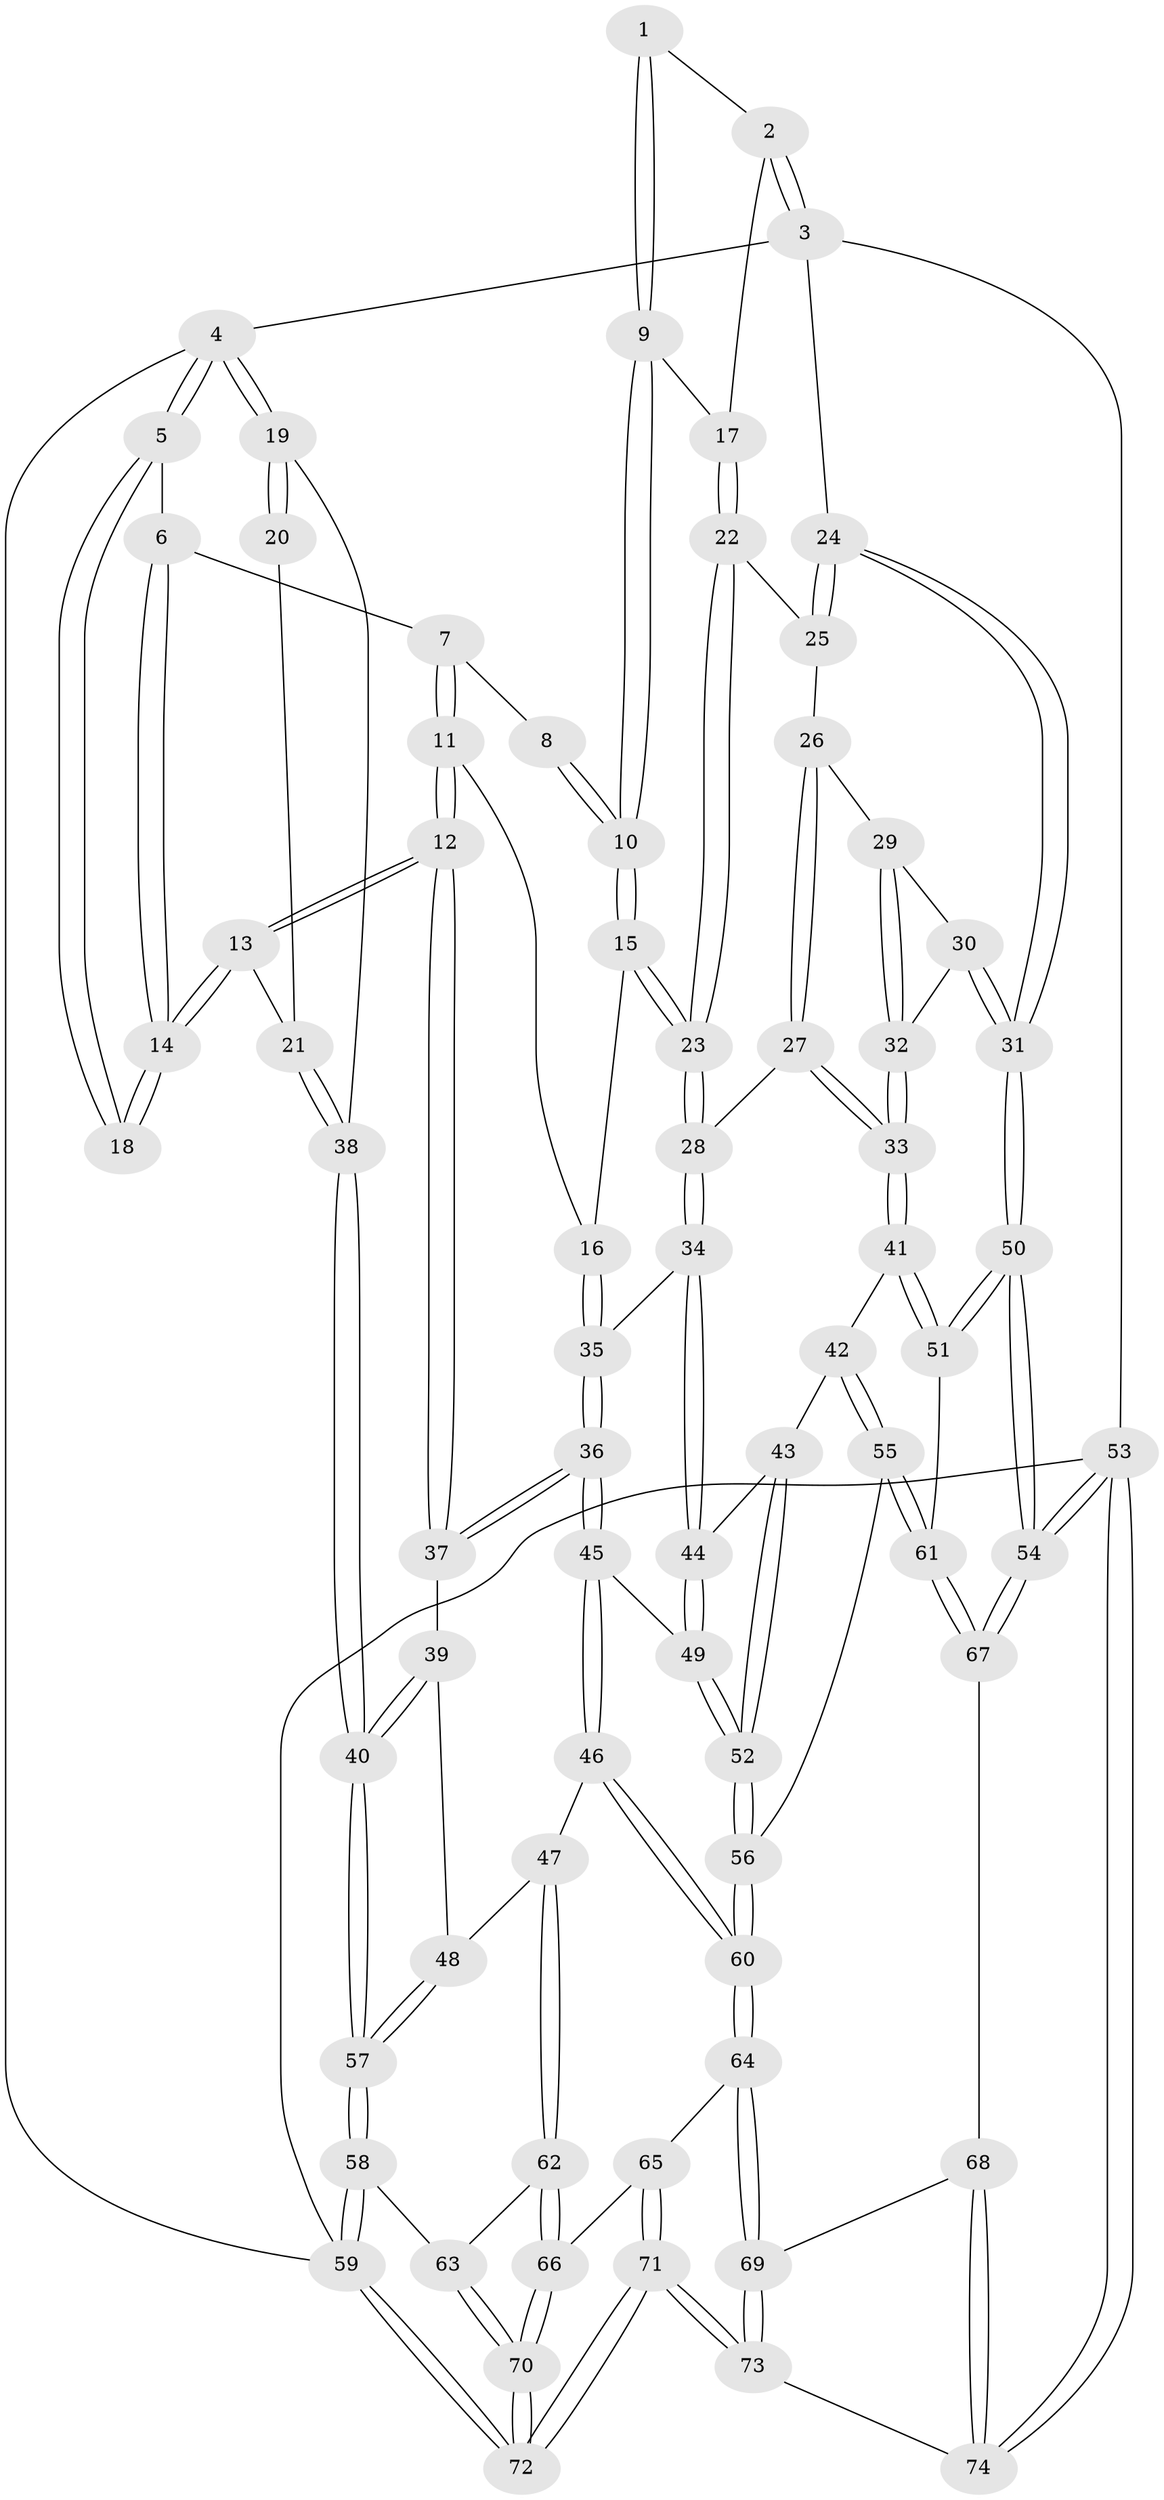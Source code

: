 // coarse degree distribution, {4: 0.21153846153846154, 3: 0.6923076923076923, 2: 0.09615384615384616}
// Generated by graph-tools (version 1.1) at 2025/38/03/04/25 23:38:28]
// undirected, 74 vertices, 182 edges
graph export_dot {
  node [color=gray90,style=filled];
  1 [pos="+0.6558328252878116+0"];
  2 [pos="+0.973660742156555+0"];
  3 [pos="+1+0"];
  4 [pos="+0+0"];
  5 [pos="+0+0"];
  6 [pos="+0.2622153028161587+0"];
  7 [pos="+0.4191446378018827+0"];
  8 [pos="+0.6433887951269053+0"];
  9 [pos="+0.7662309367603808+0.09897556935722043"];
  10 [pos="+0.6326561162631488+0.11249137424323184"];
  11 [pos="+0.42104030110200963+0.16361578962218715"];
  12 [pos="+0.32202083392871644+0.23927511462507034"];
  13 [pos="+0.28891399199372686+0.21921205662247126"];
  14 [pos="+0.22666648157534994+0.14528829269431523"];
  15 [pos="+0.5800207007318131+0.16894261062015165"];
  16 [pos="+0.5206203313120201+0.17277180882700133"];
  17 [pos="+0.8181215046773593+0.10868761128734095"];
  18 [pos="+0.1385728477690621+0.09656996467004733"];
  19 [pos="+0+0"];
  20 [pos="+0.07214193215361676+0.1299984831053709"];
  21 [pos="+0+0.2623838380233169"];
  22 [pos="+0.833229324595842+0.1298632835377271"];
  23 [pos="+0.7001417089192457+0.30709477702312116"];
  24 [pos="+1+0"];
  25 [pos="+0.8764617779664235+0.15459003319300574"];
  26 [pos="+0.8794156510596478+0.16699802812339087"];
  27 [pos="+0.7743686887803313+0.33849511213087213"];
  28 [pos="+0.705336359372661+0.3222237815772888"];
  29 [pos="+0.903115872893918+0.21729363274121963"];
  30 [pos="+1+0.2922941309479248"];
  31 [pos="+1+0.29085805710915563"];
  32 [pos="+0.8629667496116923+0.37641442854857"];
  33 [pos="+0.8607607419085753+0.3788356699642609"];
  34 [pos="+0.6831052982936715+0.35754803950249764"];
  35 [pos="+0.5536933096234242+0.3486396951169948"];
  36 [pos="+0.43698136829934503+0.4617918143339584"];
  37 [pos="+0.3214661064763196+0.24994747825200805"];
  38 [pos="+0+0.3479575262706332"];
  39 [pos="+0.2413604369229184+0.337081028875878"];
  40 [pos="+0+0.481119929495971"];
  41 [pos="+0.8960544357555598+0.512000328188572"];
  42 [pos="+0.7318222725697593+0.5057817232021853"];
  43 [pos="+0.702700583446764+0.47222803226440285"];
  44 [pos="+0.6795948321893268+0.36820112607793165"];
  45 [pos="+0.4435100261649843+0.48335543067630204"];
  46 [pos="+0.4163243342036017+0.5137274184074072"];
  47 [pos="+0.2715639476768663+0.6056243837746108"];
  48 [pos="+0.20402302796307215+0.5423980761562983"];
  49 [pos="+0.4946001910929609+0.5007077117844682"];
  50 [pos="+1+0.6371011716872365"];
  51 [pos="+0.9362902136711009+0.558819834999485"];
  52 [pos="+0.5466885955253165+0.5470646578285101"];
  53 [pos="+1+1"];
  54 [pos="+1+1"];
  55 [pos="+0.662295740084083+0.6471822396054078"];
  56 [pos="+0.5471104691465503+0.5477235723782395"];
  57 [pos="+0+0.48764767703304474"];
  58 [pos="+0+0.6400152955558603"];
  59 [pos="+0+1"];
  60 [pos="+0.46549387543102416+0.792297823210766"];
  61 [pos="+0.7030515301839197+0.7411374387044345"];
  62 [pos="+0.260100484489959+0.6932258009587154"];
  63 [pos="+0.12852837805744893+0.718174405825771"];
  64 [pos="+0.4653050475444283+0.7958130630428386"];
  65 [pos="+0.46140930392327484+0.7963353509406278"];
  66 [pos="+0.3029959435485387+0.761536993073983"];
  67 [pos="+0.6963544501279184+0.776544601625276"];
  68 [pos="+0.6930156239217725+0.7787712342369275"];
  69 [pos="+0.5025409363019007+0.8095092214394427"];
  70 [pos="+0.12496941781128629+1"];
  71 [pos="+0.2453126396493079+1"];
  72 [pos="+0.07351285514950964+1"];
  73 [pos="+0.530758857685379+1"];
  74 [pos="+0.6247438017916148+1"];
  1 -- 2;
  1 -- 9;
  1 -- 9;
  2 -- 3;
  2 -- 3;
  2 -- 17;
  3 -- 4;
  3 -- 24;
  3 -- 53;
  4 -- 5;
  4 -- 5;
  4 -- 19;
  4 -- 19;
  4 -- 59;
  5 -- 6;
  5 -- 18;
  5 -- 18;
  6 -- 7;
  6 -- 14;
  6 -- 14;
  7 -- 8;
  7 -- 11;
  7 -- 11;
  8 -- 10;
  8 -- 10;
  9 -- 10;
  9 -- 10;
  9 -- 17;
  10 -- 15;
  10 -- 15;
  11 -- 12;
  11 -- 12;
  11 -- 16;
  12 -- 13;
  12 -- 13;
  12 -- 37;
  12 -- 37;
  13 -- 14;
  13 -- 14;
  13 -- 21;
  14 -- 18;
  14 -- 18;
  15 -- 16;
  15 -- 23;
  15 -- 23;
  16 -- 35;
  16 -- 35;
  17 -- 22;
  17 -- 22;
  19 -- 20;
  19 -- 20;
  19 -- 38;
  20 -- 21;
  21 -- 38;
  21 -- 38;
  22 -- 23;
  22 -- 23;
  22 -- 25;
  23 -- 28;
  23 -- 28;
  24 -- 25;
  24 -- 25;
  24 -- 31;
  24 -- 31;
  25 -- 26;
  26 -- 27;
  26 -- 27;
  26 -- 29;
  27 -- 28;
  27 -- 33;
  27 -- 33;
  28 -- 34;
  28 -- 34;
  29 -- 30;
  29 -- 32;
  29 -- 32;
  30 -- 31;
  30 -- 31;
  30 -- 32;
  31 -- 50;
  31 -- 50;
  32 -- 33;
  32 -- 33;
  33 -- 41;
  33 -- 41;
  34 -- 35;
  34 -- 44;
  34 -- 44;
  35 -- 36;
  35 -- 36;
  36 -- 37;
  36 -- 37;
  36 -- 45;
  36 -- 45;
  37 -- 39;
  38 -- 40;
  38 -- 40;
  39 -- 40;
  39 -- 40;
  39 -- 48;
  40 -- 57;
  40 -- 57;
  41 -- 42;
  41 -- 51;
  41 -- 51;
  42 -- 43;
  42 -- 55;
  42 -- 55;
  43 -- 44;
  43 -- 52;
  43 -- 52;
  44 -- 49;
  44 -- 49;
  45 -- 46;
  45 -- 46;
  45 -- 49;
  46 -- 47;
  46 -- 60;
  46 -- 60;
  47 -- 48;
  47 -- 62;
  47 -- 62;
  48 -- 57;
  48 -- 57;
  49 -- 52;
  49 -- 52;
  50 -- 51;
  50 -- 51;
  50 -- 54;
  50 -- 54;
  51 -- 61;
  52 -- 56;
  52 -- 56;
  53 -- 54;
  53 -- 54;
  53 -- 74;
  53 -- 74;
  53 -- 59;
  54 -- 67;
  54 -- 67;
  55 -- 56;
  55 -- 61;
  55 -- 61;
  56 -- 60;
  56 -- 60;
  57 -- 58;
  57 -- 58;
  58 -- 59;
  58 -- 59;
  58 -- 63;
  59 -- 72;
  59 -- 72;
  60 -- 64;
  60 -- 64;
  61 -- 67;
  61 -- 67;
  62 -- 63;
  62 -- 66;
  62 -- 66;
  63 -- 70;
  63 -- 70;
  64 -- 65;
  64 -- 69;
  64 -- 69;
  65 -- 66;
  65 -- 71;
  65 -- 71;
  66 -- 70;
  66 -- 70;
  67 -- 68;
  68 -- 69;
  68 -- 74;
  68 -- 74;
  69 -- 73;
  69 -- 73;
  70 -- 72;
  70 -- 72;
  71 -- 72;
  71 -- 72;
  71 -- 73;
  71 -- 73;
  73 -- 74;
}
